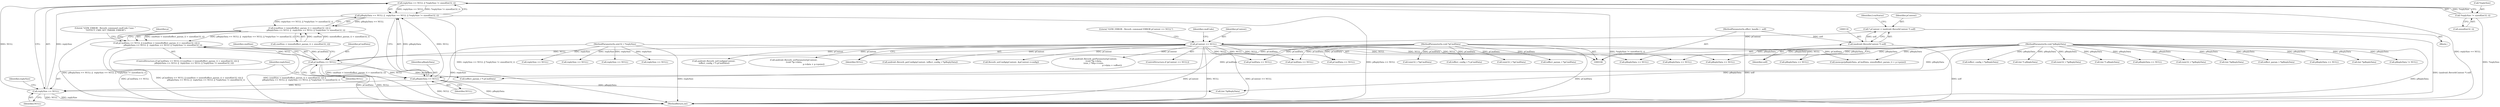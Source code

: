 digraph "0_Android_9e29523b9537983b4c4b205ff868d0b3bca0383b_0@API" {
"1000394" [label="(Call,replySize == NULL || *replySize != sizeof(int32_t))"];
"1000395" [label="(Call,replySize == NULL)"];
"1000111" [label="(MethodParameterIn,uint32_t *replySize)"];
"1000391" [label="(Call,pReplyData == NULL)"];
"1000112" [label="(MethodParameterIn,void *pReplyData)"];
"1000379" [label="(Call,pCmdData == NULL)"];
"1000110" [label="(MethodParameterIn,void *pCmdData)"];
"1000127" [label="(Call,pContext == NULL)"];
"1000115" [label="(Call,* pContext = (android::ReverbContext *) self)"];
"1000117" [label="(Call,(android::ReverbContext *) self)"];
"1000107" [label="(MethodParameterIn,effect_handle_t  self)"];
"1000398" [label="(Call,*replySize != sizeof(int32_t))"];
"1000390" [label="(Call,pReplyData == NULL ||  replySize == NULL || *replySize != sizeof(int32_t))"];
"1000382" [label="(Call,(cmdSize < (sizeof(effect_param_t) + sizeof(int32_t))) ||\n                    pReplyData == NULL ||  replySize == NULL || *replySize != sizeof(int32_t))"];
"1000378" [label="(Call,pCmdData == NULL || (cmdSize < (sizeof(effect_param_t) + sizeof(int32_t))) ||\n                    pReplyData == NULL ||  replySize == NULL || *replySize != sizeof(int32_t))"];
"1000119" [label="(Identifier,self)"];
"1000382" [label="(Call,(cmdSize < (sizeof(effect_param_t) + sizeof(int32_t))) ||\n                    pReplyData == NULL ||  replySize == NULL || *replySize != sizeof(int32_t))"];
"1000563" [label="(Call,pCmdData == NULL)"];
"1000401" [label="(Call,sizeof(int32_t))"];
"1000430" [label="(Call,(int *)pReplyData)"];
"1000405" [label="(Literal,\"\tLVM_ERROR : Reverb_command cmdCode Case: \"\n \"EFFECT_CMD_SET_PARAM: ERROR\")"];
"1000397" [label="(Identifier,NULL)"];
"1000129" [label="(Identifier,NULL)"];
"1000231" [label="(Call,(effect_config_t *)pReplyData)"];
"1000128" [label="(Identifier,pContext)"];
"1000116" [label="(Identifier,pContext)"];
"1000146" [label="(Call,replySize == NULL)"];
"1000111" [label="(MethodParameterIn,uint32_t *replySize)"];
"1000202" [label="(Call,android::Reverb_setConfig(pContext,\n (effect_config_t *) pCmdData))"];
"1000393" [label="(Identifier,NULL)"];
"1000311" [label="(Call,memcpy(pReplyData, pCmdData, sizeof(effect_param_t) + p->psize))"];
"1000215" [label="(Call,replySize == NULL)"];
"1000392" [label="(Identifier,pReplyData)"];
"1000378" [label="(Call,pCmdData == NULL || (cmdSize < (sizeof(effect_param_t) + sizeof(int32_t))) ||\n                    pReplyData == NULL ||  replySize == NULL || *replySize != sizeof(int32_t))"];
"1000142" [label="(Call,pReplyData == NULL)"];
"1000688" [label="(MethodReturn,int)"];
"1000384" [label="(Identifier,cmdSize)"];
"1000162" [label="(Call,(int *) pReplyData)"];
"1000619" [label="(Call,(uint32_t *)pReplyData)"];
"1000127" [label="(Call,pContext == NULL)"];
"1000609" [label="(Call,(uint32_t *)pCmdData)"];
"1000132" [label="(Literal,\"\tLVM_ERROR : Reverb_command ERROR pContext == NULL\")"];
"1000433" [label="(Call,android::Reverb_setParameter(pContext,\n (void *)p->data,\n                                                              p->data + p->psize))"];
"1000199" [label="(Call,(int *) pReplyData)"];
"1000271" [label="(Call,pCmdData == NULL)"];
"1000395" [label="(Call,replySize == NULL)"];
"1000204" [label="(Call,(effect_config_t *) pCmdData)"];
"1000394" [label="(Call,replySize == NULL || *replySize != sizeof(int32_t))"];
"1000179" [label="(Call,pReplyData == NULL)"];
"1000628" [label="(Call,(uint32_t *)pReplyData)"];
"1000211" [label="(Call,pReplyData == NULL)"];
"1000107" [label="(MethodParameterIn,effect_handle_t  self)"];
"1000170" [label="(Call,pCmdData == NULL)"];
"1000229" [label="(Call,android::Reverb_getConfig(pContext, (effect_config_t *)pReplyData))"];
"1000236" [label="(Call,Reverb_setConfig(pContext, &pContext->config))"];
"1000377" [label="(ControlStructure,if (pCmdData == NULL || (cmdSize < (sizeof(effect_param_t) + sizeof(int32_t))) ||\n                    pReplyData == NULL ||  replySize == NULL || *replySize != sizeof(int32_t)))"];
"1000383" [label="(Call,cmdSize < (sizeof(effect_param_t) + sizeof(int32_t)))"];
"1000550" [label="(Call,(int *)pReplyData)"];
"1000322" [label="(Call,(effect_param_t *)pReplyData)"];
"1000345" [label="(Call,android::Reverb_getParameter(pContext,\n (void *)p->data,\n (size_t *)&p->vsize,\n                                                          p->data + voffset))"];
"1000391" [label="(Call,pReplyData == NULL)"];
"1000115" [label="(Call,* pContext = (android::ReverbContext *) self)"];
"1000390" [label="(Call,pReplyData == NULL ||  replySize == NULL || *replySize != sizeof(int32_t))"];
"1000396" [label="(Identifier,replySize)"];
"1000398" [label="(Call,*replySize != sizeof(int32_t))"];
"1000412" [label="(Call,(effect_param_t *) pCmdData)"];
"1000124" [label="(Identifier,LvmStatus)"];
"1000110" [label="(MethodParameterIn,void *pCmdData)"];
"1000117" [label="(Call,(android::ReverbContext *) self)"];
"1000289" [label="(Call,pReplyData == NULL)"];
"1000381" [label="(Identifier,NULL)"];
"1000411" [label="(Identifier,p)"];
"1000113" [label="(Block,)"];
"1000112" [label="(MethodParameterIn,void *pReplyData)"];
"1000399" [label="(Call,*replySize)"];
"1000592" [label="(Call,(uint32_t *)pCmdData)"];
"1000400" [label="(Identifier,replySize)"];
"1000126" [label="(ControlStructure,if (pContext == NULL))"];
"1000183" [label="(Call,replySize == NULL)"];
"1000379" [label="(Call,pCmdData == NULL)"];
"1000479" [label="(Call,(int *)pReplyData)"];
"1000380" [label="(Identifier,pCmdData)"];
"1000137" [label="(Identifier,cmdCode)"];
"1000293" [label="(Call,replySize == NULL)"];
"1000579" [label="(Call,pReplyData != NULL)"];
"1000522" [label="(Call,pReplyData == NULL)"];
"1000451" [label="(Call,pReplyData == NULL)"];
"1000248" [label="(Call,(effect_param_t *)pCmdData)"];
"1000394" -> "1000390"  [label="AST: "];
"1000394" -> "1000395"  [label="CFG: "];
"1000394" -> "1000398"  [label="CFG: "];
"1000395" -> "1000394"  [label="AST: "];
"1000398" -> "1000394"  [label="AST: "];
"1000390" -> "1000394"  [label="CFG: "];
"1000394" -> "1000688"  [label="DDG: *replySize != sizeof(int32_t)"];
"1000394" -> "1000688"  [label="DDG: replySize == NULL"];
"1000394" -> "1000390"  [label="DDG: replySize == NULL"];
"1000394" -> "1000390"  [label="DDG: *replySize != sizeof(int32_t)"];
"1000395" -> "1000394"  [label="DDG: replySize"];
"1000395" -> "1000394"  [label="DDG: NULL"];
"1000398" -> "1000394"  [label="DDG: *replySize"];
"1000395" -> "1000397"  [label="CFG: "];
"1000396" -> "1000395"  [label="AST: "];
"1000397" -> "1000395"  [label="AST: "];
"1000400" -> "1000395"  [label="CFG: "];
"1000395" -> "1000688"  [label="DDG: replySize"];
"1000395" -> "1000688"  [label="DDG: NULL"];
"1000111" -> "1000395"  [label="DDG: replySize"];
"1000391" -> "1000395"  [label="DDG: NULL"];
"1000111" -> "1000106"  [label="AST: "];
"1000111" -> "1000688"  [label="DDG: replySize"];
"1000111" -> "1000146"  [label="DDG: replySize"];
"1000111" -> "1000183"  [label="DDG: replySize"];
"1000111" -> "1000215"  [label="DDG: replySize"];
"1000111" -> "1000293"  [label="DDG: replySize"];
"1000391" -> "1000390"  [label="AST: "];
"1000391" -> "1000393"  [label="CFG: "];
"1000392" -> "1000391"  [label="AST: "];
"1000393" -> "1000391"  [label="AST: "];
"1000396" -> "1000391"  [label="CFG: "];
"1000390" -> "1000391"  [label="CFG: "];
"1000391" -> "1000688"  [label="DDG: pReplyData"];
"1000391" -> "1000688"  [label="DDG: NULL"];
"1000391" -> "1000390"  [label="DDG: pReplyData"];
"1000391" -> "1000390"  [label="DDG: NULL"];
"1000112" -> "1000391"  [label="DDG: pReplyData"];
"1000379" -> "1000391"  [label="DDG: NULL"];
"1000391" -> "1000430"  [label="DDG: pReplyData"];
"1000112" -> "1000106"  [label="AST: "];
"1000112" -> "1000688"  [label="DDG: pReplyData"];
"1000112" -> "1000142"  [label="DDG: pReplyData"];
"1000112" -> "1000162"  [label="DDG: pReplyData"];
"1000112" -> "1000179"  [label="DDG: pReplyData"];
"1000112" -> "1000199"  [label="DDG: pReplyData"];
"1000112" -> "1000211"  [label="DDG: pReplyData"];
"1000112" -> "1000231"  [label="DDG: pReplyData"];
"1000112" -> "1000289"  [label="DDG: pReplyData"];
"1000112" -> "1000311"  [label="DDG: pReplyData"];
"1000112" -> "1000322"  [label="DDG: pReplyData"];
"1000112" -> "1000430"  [label="DDG: pReplyData"];
"1000112" -> "1000451"  [label="DDG: pReplyData"];
"1000112" -> "1000479"  [label="DDG: pReplyData"];
"1000112" -> "1000522"  [label="DDG: pReplyData"];
"1000112" -> "1000550"  [label="DDG: pReplyData"];
"1000112" -> "1000579"  [label="DDG: pReplyData"];
"1000112" -> "1000619"  [label="DDG: pReplyData"];
"1000112" -> "1000628"  [label="DDG: pReplyData"];
"1000379" -> "1000378"  [label="AST: "];
"1000379" -> "1000381"  [label="CFG: "];
"1000380" -> "1000379"  [label="AST: "];
"1000381" -> "1000379"  [label="AST: "];
"1000384" -> "1000379"  [label="CFG: "];
"1000378" -> "1000379"  [label="CFG: "];
"1000379" -> "1000688"  [label="DDG: pCmdData"];
"1000379" -> "1000688"  [label="DDG: NULL"];
"1000379" -> "1000378"  [label="DDG: pCmdData"];
"1000379" -> "1000378"  [label="DDG: NULL"];
"1000110" -> "1000379"  [label="DDG: pCmdData"];
"1000127" -> "1000379"  [label="DDG: NULL"];
"1000379" -> "1000412"  [label="DDG: pCmdData"];
"1000110" -> "1000106"  [label="AST: "];
"1000110" -> "1000688"  [label="DDG: pCmdData"];
"1000110" -> "1000170"  [label="DDG: pCmdData"];
"1000110" -> "1000204"  [label="DDG: pCmdData"];
"1000110" -> "1000248"  [label="DDG: pCmdData"];
"1000110" -> "1000271"  [label="DDG: pCmdData"];
"1000110" -> "1000311"  [label="DDG: pCmdData"];
"1000110" -> "1000412"  [label="DDG: pCmdData"];
"1000110" -> "1000563"  [label="DDG: pCmdData"];
"1000110" -> "1000592"  [label="DDG: pCmdData"];
"1000110" -> "1000609"  [label="DDG: pCmdData"];
"1000127" -> "1000126"  [label="AST: "];
"1000127" -> "1000129"  [label="CFG: "];
"1000128" -> "1000127"  [label="AST: "];
"1000129" -> "1000127"  [label="AST: "];
"1000132" -> "1000127"  [label="CFG: "];
"1000137" -> "1000127"  [label="CFG: "];
"1000127" -> "1000688"  [label="DDG: NULL"];
"1000127" -> "1000688"  [label="DDG: pContext == NULL"];
"1000127" -> "1000688"  [label="DDG: pContext"];
"1000115" -> "1000127"  [label="DDG: pContext"];
"1000127" -> "1000142"  [label="DDG: NULL"];
"1000127" -> "1000170"  [label="DDG: NULL"];
"1000127" -> "1000202"  [label="DDG: pContext"];
"1000127" -> "1000211"  [label="DDG: NULL"];
"1000127" -> "1000229"  [label="DDG: pContext"];
"1000127" -> "1000236"  [label="DDG: pContext"];
"1000127" -> "1000271"  [label="DDG: NULL"];
"1000127" -> "1000345"  [label="DDG: pContext"];
"1000127" -> "1000433"  [label="DDG: pContext"];
"1000127" -> "1000451"  [label="DDG: NULL"];
"1000127" -> "1000522"  [label="DDG: NULL"];
"1000127" -> "1000563"  [label="DDG: NULL"];
"1000115" -> "1000113"  [label="AST: "];
"1000115" -> "1000117"  [label="CFG: "];
"1000116" -> "1000115"  [label="AST: "];
"1000117" -> "1000115"  [label="AST: "];
"1000124" -> "1000115"  [label="CFG: "];
"1000115" -> "1000688"  [label="DDG: (android::ReverbContext *) self"];
"1000117" -> "1000115"  [label="DDG: self"];
"1000117" -> "1000119"  [label="CFG: "];
"1000118" -> "1000117"  [label="AST: "];
"1000119" -> "1000117"  [label="AST: "];
"1000117" -> "1000688"  [label="DDG: self"];
"1000107" -> "1000117"  [label="DDG: self"];
"1000107" -> "1000106"  [label="AST: "];
"1000107" -> "1000688"  [label="DDG: self"];
"1000398" -> "1000401"  [label="CFG: "];
"1000399" -> "1000398"  [label="AST: "];
"1000401" -> "1000398"  [label="AST: "];
"1000398" -> "1000688"  [label="DDG: *replySize"];
"1000390" -> "1000382"  [label="AST: "];
"1000382" -> "1000390"  [label="CFG: "];
"1000390" -> "1000688"  [label="DDG: replySize == NULL || *replySize != sizeof(int32_t)"];
"1000390" -> "1000688"  [label="DDG: pReplyData == NULL"];
"1000390" -> "1000382"  [label="DDG: pReplyData == NULL"];
"1000390" -> "1000382"  [label="DDG: replySize == NULL || *replySize != sizeof(int32_t)"];
"1000382" -> "1000378"  [label="AST: "];
"1000382" -> "1000383"  [label="CFG: "];
"1000383" -> "1000382"  [label="AST: "];
"1000378" -> "1000382"  [label="CFG: "];
"1000382" -> "1000688"  [label="DDG: cmdSize < (sizeof(effect_param_t) + sizeof(int32_t))"];
"1000382" -> "1000688"  [label="DDG: pReplyData == NULL ||  replySize == NULL || *replySize != sizeof(int32_t)"];
"1000382" -> "1000378"  [label="DDG: cmdSize < (sizeof(effect_param_t) + sizeof(int32_t))"];
"1000382" -> "1000378"  [label="DDG: pReplyData == NULL ||  replySize == NULL || *replySize != sizeof(int32_t)"];
"1000383" -> "1000382"  [label="DDG: cmdSize"];
"1000383" -> "1000382"  [label="DDG: sizeof(effect_param_t) + sizeof(int32_t)"];
"1000378" -> "1000377"  [label="AST: "];
"1000405" -> "1000378"  [label="CFG: "];
"1000411" -> "1000378"  [label="CFG: "];
"1000378" -> "1000688"  [label="DDG: pCmdData == NULL"];
"1000378" -> "1000688"  [label="DDG: pCmdData == NULL || (cmdSize < (sizeof(effect_param_t) + sizeof(int32_t))) ||\n                    pReplyData == NULL ||  replySize == NULL || *replySize != sizeof(int32_t)"];
"1000378" -> "1000688"  [label="DDG: (cmdSize < (sizeof(effect_param_t) + sizeof(int32_t))) ||\n                    pReplyData == NULL ||  replySize == NULL || *replySize != sizeof(int32_t)"];
}
